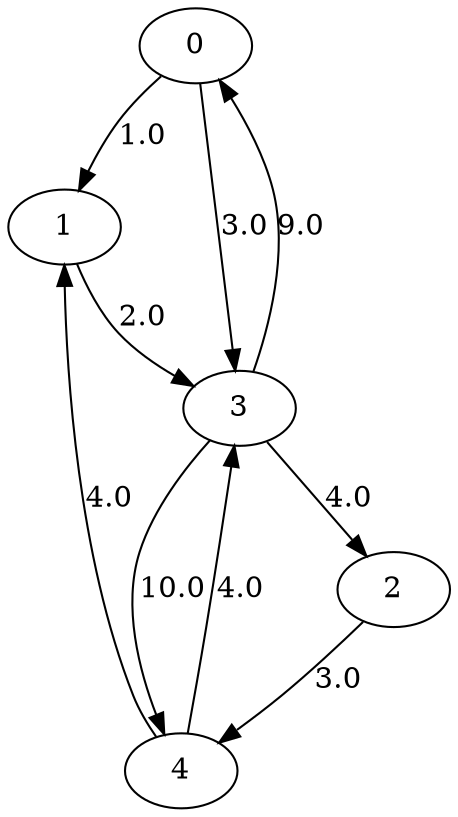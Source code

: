 digraph LAB_07 {
0 -> 1 [label="1.0"];
0 -> 3 [label="3.0"];
1 -> 3 [label="2.0"];
2 -> 4 [label="3.0"];
3 -> 0 [label="9.0"];
3 -> 2 [label="4.0"];
3 -> 4 [label="10.0"];
4 -> 1 [label="4.0"];
4 -> 3 [label="4.0"];
}
